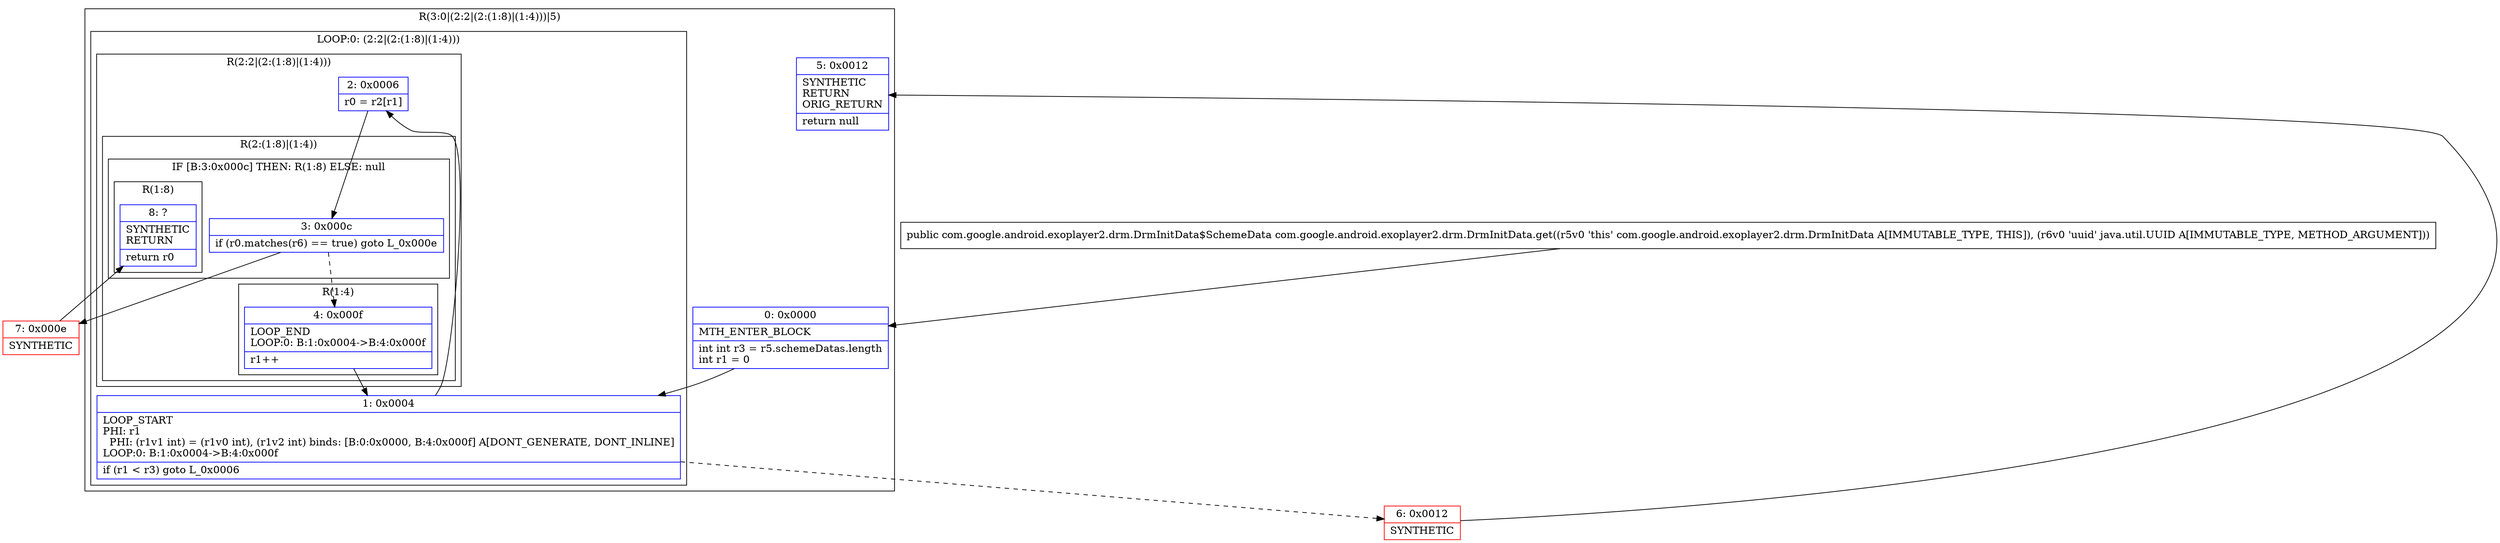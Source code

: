 digraph "CFG forcom.google.android.exoplayer2.drm.DrmInitData.get(Ljava\/util\/UUID;)Lcom\/google\/android\/exoplayer2\/drm\/DrmInitData$SchemeData;" {
subgraph cluster_Region_549466716 {
label = "R(3:0|(2:2|(2:(1:8)|(1:4)))|5)";
node [shape=record,color=blue];
Node_0 [shape=record,label="{0\:\ 0x0000|MTH_ENTER_BLOCK\l|int int r3 = r5.schemeDatas.length\lint r1 = 0\l}"];
subgraph cluster_LoopRegion_59891888 {
label = "LOOP:0: (2:2|(2:(1:8)|(1:4)))";
node [shape=record,color=blue];
Node_1 [shape=record,label="{1\:\ 0x0004|LOOP_START\lPHI: r1 \l  PHI: (r1v1 int) = (r1v0 int), (r1v2 int) binds: [B:0:0x0000, B:4:0x000f] A[DONT_GENERATE, DONT_INLINE]\lLOOP:0: B:1:0x0004\-\>B:4:0x000f\l|if (r1 \< r3) goto L_0x0006\l}"];
subgraph cluster_Region_2110435148 {
label = "R(2:2|(2:(1:8)|(1:4)))";
node [shape=record,color=blue];
Node_2 [shape=record,label="{2\:\ 0x0006|r0 = r2[r1]\l}"];
subgraph cluster_Region_1539678878 {
label = "R(2:(1:8)|(1:4))";
node [shape=record,color=blue];
subgraph cluster_IfRegion_1716965105 {
label = "IF [B:3:0x000c] THEN: R(1:8) ELSE: null";
node [shape=record,color=blue];
Node_3 [shape=record,label="{3\:\ 0x000c|if (r0.matches(r6) == true) goto L_0x000e\l}"];
subgraph cluster_Region_1403999882 {
label = "R(1:8)";
node [shape=record,color=blue];
Node_8 [shape=record,label="{8\:\ ?|SYNTHETIC\lRETURN\l|return r0\l}"];
}
}
subgraph cluster_Region_1014813798 {
label = "R(1:4)";
node [shape=record,color=blue];
Node_4 [shape=record,label="{4\:\ 0x000f|LOOP_END\lLOOP:0: B:1:0x0004\-\>B:4:0x000f\l|r1++\l}"];
}
}
}
}
Node_5 [shape=record,label="{5\:\ 0x0012|SYNTHETIC\lRETURN\lORIG_RETURN\l|return null\l}"];
}
Node_6 [shape=record,color=red,label="{6\:\ 0x0012|SYNTHETIC\l}"];
Node_7 [shape=record,color=red,label="{7\:\ 0x000e|SYNTHETIC\l}"];
MethodNode[shape=record,label="{public com.google.android.exoplayer2.drm.DrmInitData$SchemeData com.google.android.exoplayer2.drm.DrmInitData.get((r5v0 'this' com.google.android.exoplayer2.drm.DrmInitData A[IMMUTABLE_TYPE, THIS]), (r6v0 'uuid' java.util.UUID A[IMMUTABLE_TYPE, METHOD_ARGUMENT])) }"];
MethodNode -> Node_0;
Node_0 -> Node_1;
Node_1 -> Node_2;
Node_1 -> Node_6[style=dashed];
Node_2 -> Node_3;
Node_3 -> Node_4[style=dashed];
Node_3 -> Node_7;
Node_4 -> Node_1;
Node_6 -> Node_5;
Node_7 -> Node_8;
}


